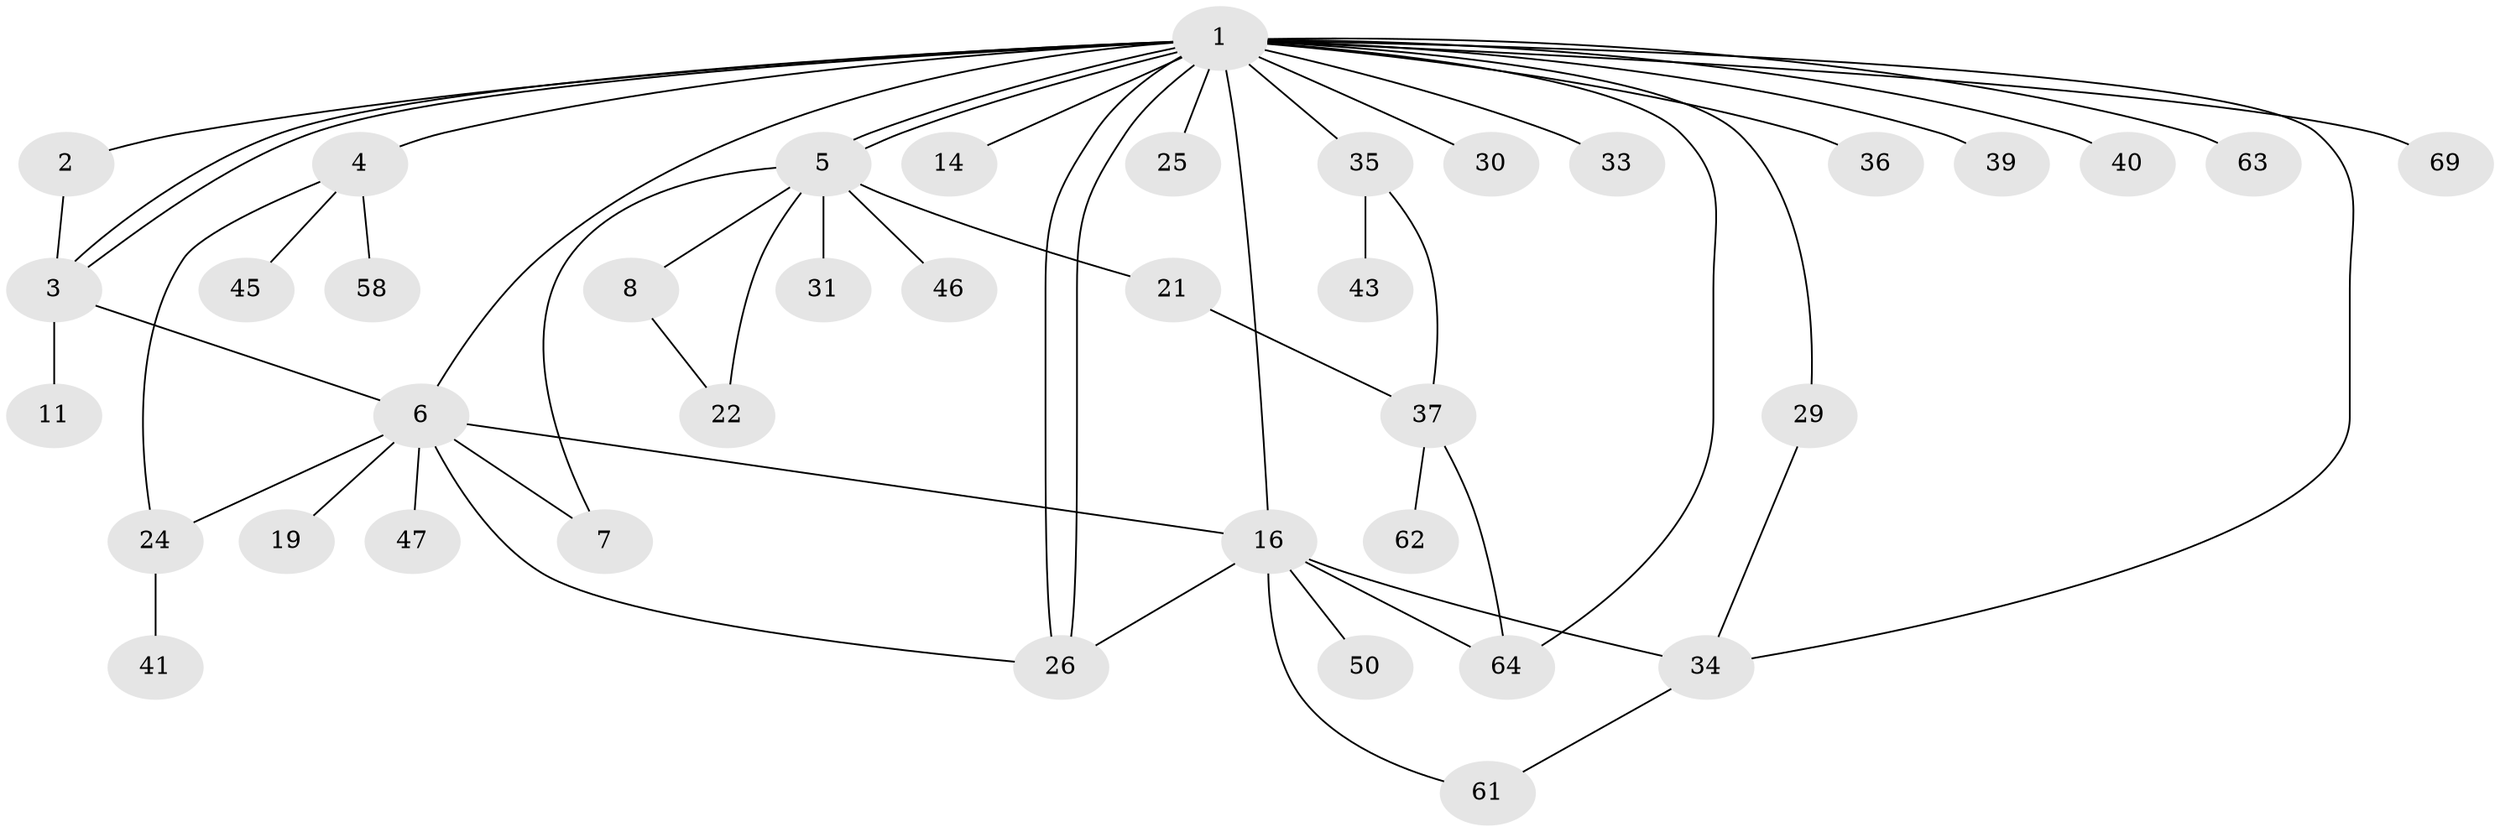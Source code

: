 // original degree distribution, {27: 0.01282051282051282, 2: 0.2692307692307692, 6: 0.038461538461538464, 4: 0.0641025641025641, 13: 0.01282051282051282, 8: 0.01282051282051282, 3: 0.10256410256410256, 1: 0.44871794871794873, 7: 0.01282051282051282, 5: 0.02564102564102564}
// Generated by graph-tools (version 1.1) at 2025/14/03/09/25 04:14:20]
// undirected, 39 vertices, 55 edges
graph export_dot {
graph [start="1"]
  node [color=gray90,style=filled];
  1;
  2;
  3 [super="+51"];
  4;
  5 [super="+20+12+9+13+48"];
  6 [super="+32+68+15+10"];
  7;
  8;
  11;
  14;
  16 [super="+27+44+17+42"];
  19;
  21 [super="+57"];
  22 [super="+52"];
  24;
  25;
  26 [super="+60"];
  29;
  30;
  31;
  33;
  34 [super="+55"];
  35;
  36;
  37;
  39 [super="+73+75"];
  40;
  41 [super="+49"];
  43;
  45;
  46;
  47;
  50 [super="+59"];
  58;
  61 [super="+65"];
  62;
  63;
  64;
  69;
  1 -- 2;
  1 -- 3;
  1 -- 3;
  1 -- 4;
  1 -- 5 [weight=3];
  1 -- 5;
  1 -- 6;
  1 -- 14;
  1 -- 16 [weight=2];
  1 -- 25;
  1 -- 26;
  1 -- 26;
  1 -- 29;
  1 -- 30;
  1 -- 33;
  1 -- 35;
  1 -- 36;
  1 -- 39;
  1 -- 40;
  1 -- 63;
  1 -- 64;
  1 -- 69;
  1 -- 34;
  2 -- 3;
  3 -- 11;
  3 -- 6;
  4 -- 24;
  4 -- 45;
  4 -- 58;
  5 -- 7;
  5 -- 8 [weight=2];
  5 -- 21;
  5 -- 31;
  5 -- 22 [weight=2];
  5 -- 46;
  6 -- 19;
  6 -- 24;
  6 -- 26;
  6 -- 7;
  6 -- 16;
  6 -- 47;
  8 -- 22;
  16 -- 61;
  16 -- 26;
  16 -- 64;
  16 -- 50;
  16 -- 34;
  21 -- 37;
  24 -- 41;
  29 -- 34;
  34 -- 61;
  35 -- 37;
  35 -- 43;
  37 -- 62;
  37 -- 64;
}

